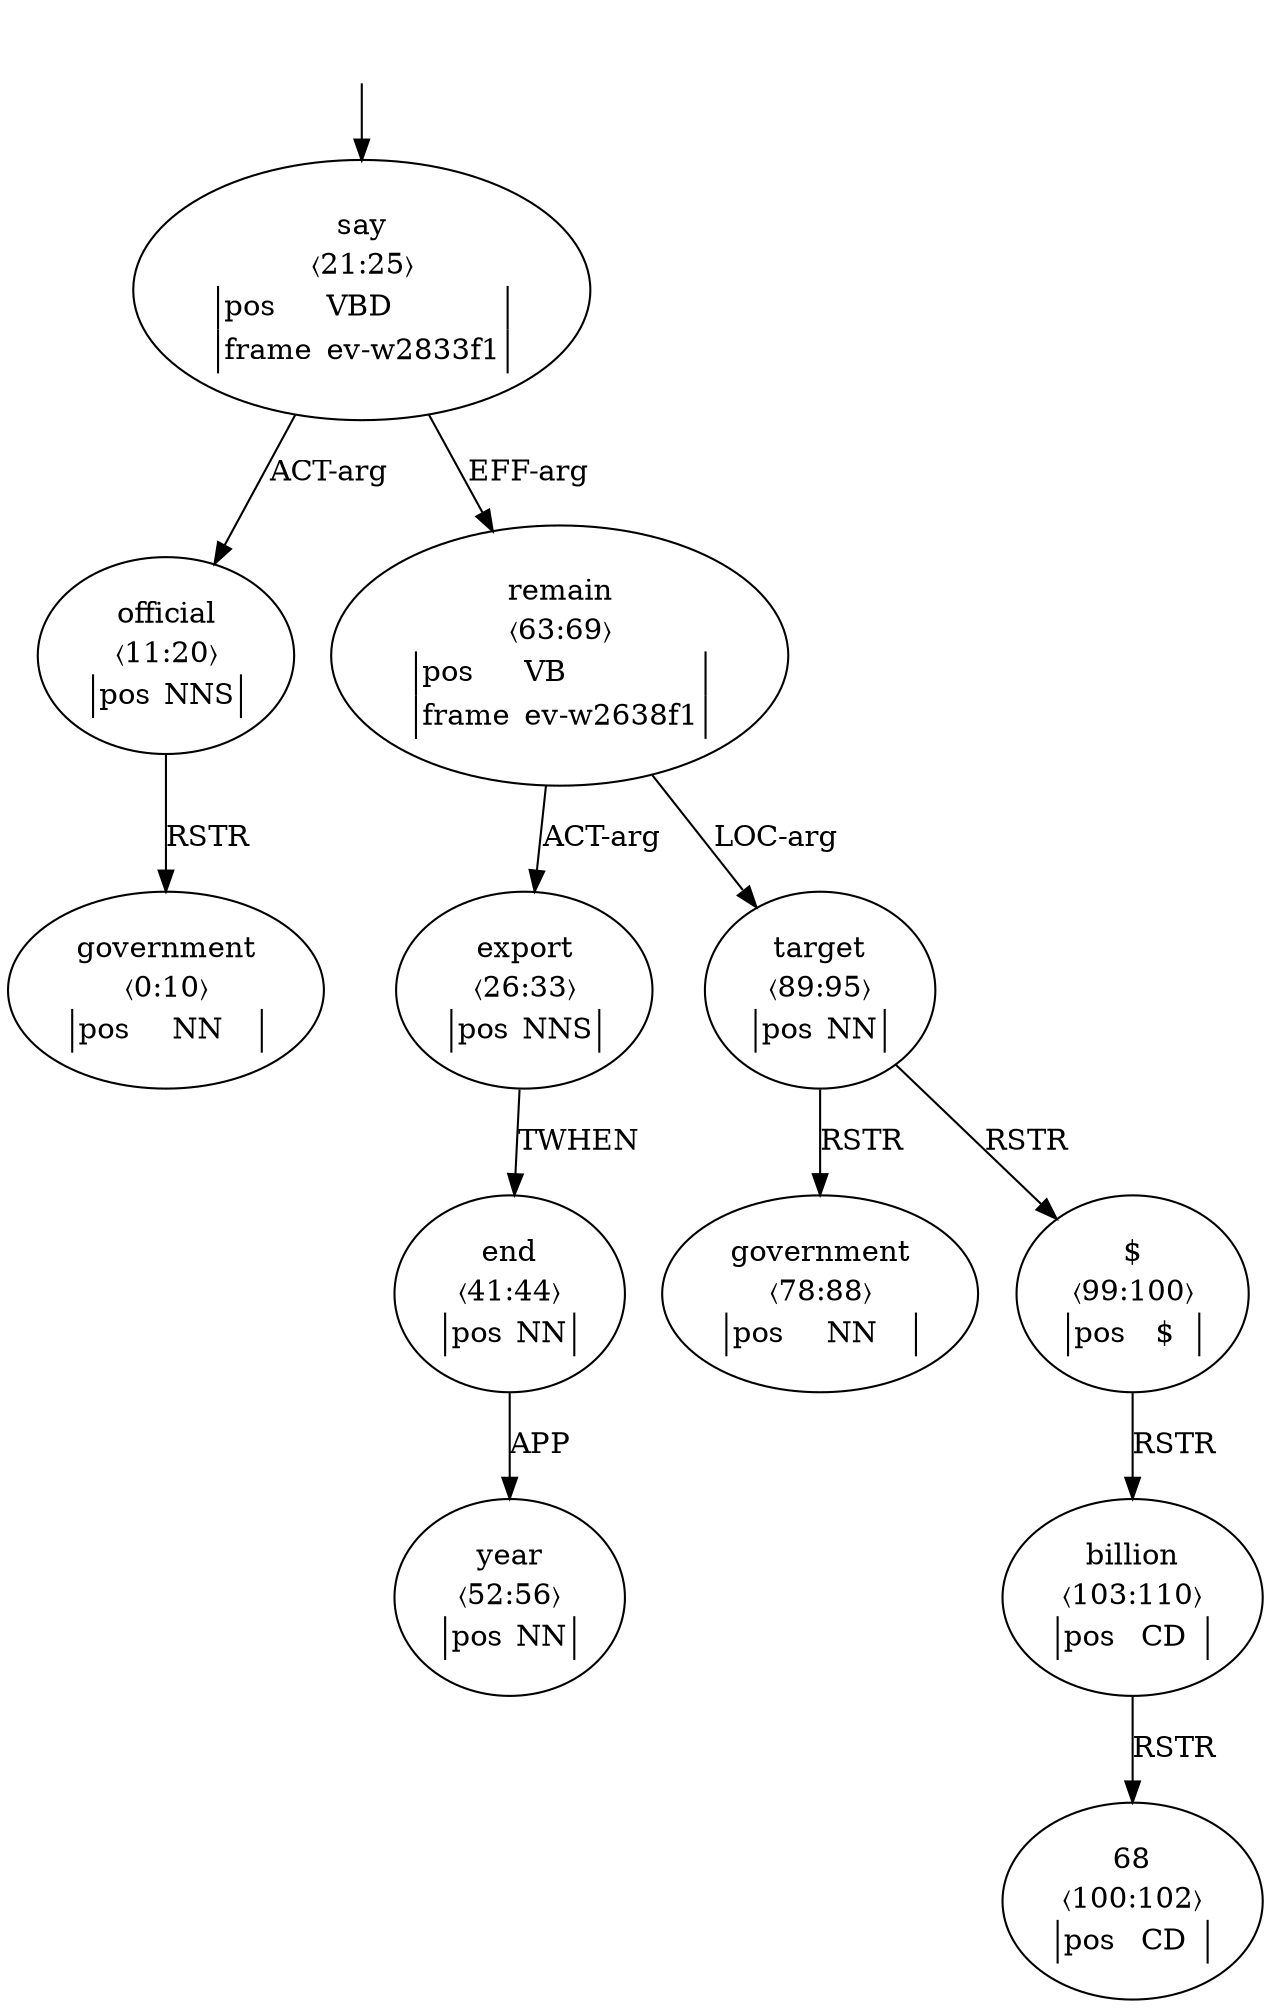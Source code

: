 digraph "20011005" {
  top [ style=invis ];
  top -> 2;
  0 [ label=<<table align="center" border="0" cellspacing="0"><tr><td colspan="2">government</td></tr><tr><td colspan="2">〈0:10〉</td></tr><tr><td sides="l" border="1" align="left">pos</td><td sides="r" border="1" align="left">NN</td></tr></table>> ];
  1 [ label=<<table align="center" border="0" cellspacing="0"><tr><td colspan="2">official</td></tr><tr><td colspan="2">〈11:20〉</td></tr><tr><td sides="l" border="1" align="left">pos</td><td sides="r" border="1" align="left">NNS</td></tr></table>> ];
  2 [ label=<<table align="center" border="0" cellspacing="0"><tr><td colspan="2">say</td></tr><tr><td colspan="2">〈21:25〉</td></tr><tr><td sides="l" border="1" align="left">pos</td><td sides="r" border="1" align="left">VBD</td></tr><tr><td sides="l" border="1" align="left">frame</td><td sides="r" border="1" align="left">ev-w2833f1</td></tr></table>> ];
  3 [ label=<<table align="center" border="0" cellspacing="0"><tr><td colspan="2">export</td></tr><tr><td colspan="2">〈26:33〉</td></tr><tr><td sides="l" border="1" align="left">pos</td><td sides="r" border="1" align="left">NNS</td></tr></table>> ];
  6 [ label=<<table align="center" border="0" cellspacing="0"><tr><td colspan="2">end</td></tr><tr><td colspan="2">〈41:44〉</td></tr><tr><td sides="l" border="1" align="left">pos</td><td sides="r" border="1" align="left">NN</td></tr></table>> ];
  9 [ label=<<table align="center" border="0" cellspacing="0"><tr><td colspan="2">year</td></tr><tr><td colspan="2">〈52:56〉</td></tr><tr><td sides="l" border="1" align="left">pos</td><td sides="r" border="1" align="left">NN</td></tr></table>> ];
  11 [ label=<<table align="center" border="0" cellspacing="0"><tr><td colspan="2">remain</td></tr><tr><td colspan="2">〈63:69〉</td></tr><tr><td sides="l" border="1" align="left">pos</td><td sides="r" border="1" align="left">VB</td></tr><tr><td sides="l" border="1" align="left">frame</td><td sides="r" border="1" align="left">ev-w2638f1</td></tr></table>> ];
  14 [ label=<<table align="center" border="0" cellspacing="0"><tr><td colspan="2">government</td></tr><tr><td colspan="2">〈78:88〉</td></tr><tr><td sides="l" border="1" align="left">pos</td><td sides="r" border="1" align="left">NN</td></tr></table>> ];
  15 [ label=<<table align="center" border="0" cellspacing="0"><tr><td colspan="2">target</td></tr><tr><td colspan="2">〈89:95〉</td></tr><tr><td sides="l" border="1" align="left">pos</td><td sides="r" border="1" align="left">NN</td></tr></table>> ];
  17 [ label=<<table align="center" border="0" cellspacing="0"><tr><td colspan="2">$</td></tr><tr><td colspan="2">〈99:100〉</td></tr><tr><td sides="l" border="1" align="left">pos</td><td sides="r" border="1" align="left">$</td></tr></table>> ];
  18 [ label=<<table align="center" border="0" cellspacing="0"><tr><td colspan="2">68</td></tr><tr><td colspan="2">〈100:102〉</td></tr><tr><td sides="l" border="1" align="left">pos</td><td sides="r" border="1" align="left">CD</td></tr></table>> ];
  19 [ label=<<table align="center" border="0" cellspacing="0"><tr><td colspan="2">billion</td></tr><tr><td colspan="2">〈103:110〉</td></tr><tr><td sides="l" border="1" align="left">pos</td><td sides="r" border="1" align="left">CD</td></tr></table>> ];
  2 -> 1 [ label="ACT-arg" ];
  6 -> 9 [ label="APP" ];
  2 -> 11 [ label="EFF-arg" ];
  1 -> 0 [ label="RSTR" ];
  15 -> 17 [ label="RSTR" ];
  15 -> 14 [ label="RSTR" ];
  19 -> 18 [ label="RSTR" ];
  11 -> 15 [ label="LOC-arg" ];
  11 -> 3 [ label="ACT-arg" ];
  17 -> 19 [ label="RSTR" ];
  3 -> 6 [ label="TWHEN" ];
}

